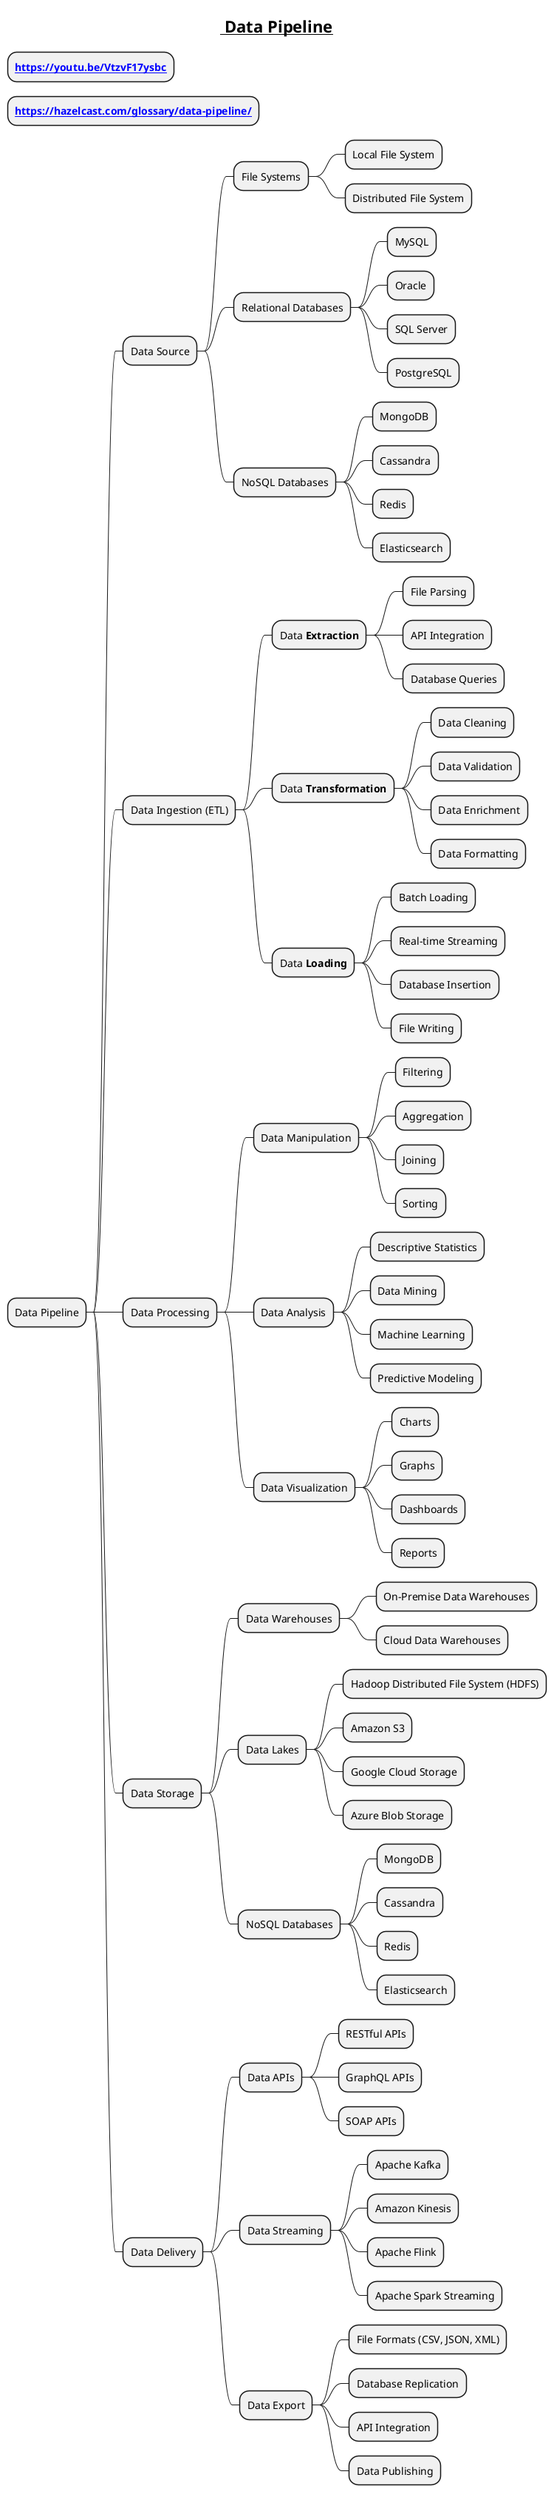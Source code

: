 @startmindmap
title =__ Data Pipeline__

* **[[https://youtu.be/VtzvF17ysbc  ]]**
* **[[https://hazelcast.com/glossary/data-pipeline/]]**

* Data Pipeline
** Data Source
*** File Systems
**** Local File System
**** Distributed File System
*** Relational Databases
**** MySQL
**** Oracle
**** SQL Server
**** PostgreSQL
*** NoSQL Databases
**** MongoDB
**** Cassandra
**** Redis
**** Elasticsearch
** Data Ingestion (ETL)
*** Data **Extraction**
**** File Parsing
**** API Integration
**** Database Queries
*** Data **Transformation**
**** Data Cleaning
**** Data Validation
**** Data Enrichment
**** Data Formatting
*** Data **Loading**
**** Batch Loading
**** Real-time Streaming
**** Database Insertion
**** File Writing
** Data Processing
*** Data Manipulation
**** Filtering
**** Aggregation
**** Joining
**** Sorting
*** Data Analysis
**** Descriptive Statistics
**** Data Mining
**** Machine Learning
**** Predictive Modeling
*** Data Visualization
**** Charts
**** Graphs
**** Dashboards
**** Reports
** Data Storage
*** Data Warehouses
**** On-Premise Data Warehouses
**** Cloud Data Warehouses
*** Data Lakes
**** Hadoop Distributed File System (HDFS)
**** Amazon S3
**** Google Cloud Storage
**** Azure Blob Storage
*** NoSQL Databases
**** MongoDB
**** Cassandra
**** Redis
**** Elasticsearch
** Data Delivery
*** Data APIs
**** RESTful APIs
**** GraphQL APIs
**** SOAP APIs
*** Data Streaming
**** Apache Kafka
**** Amazon Kinesis
**** Apache Flink
**** Apache Spark Streaming
*** Data Export
**** File Formats (CSV, JSON, XML)
**** Database Replication
**** API Integration
**** Data Publishing
@endmindmap
